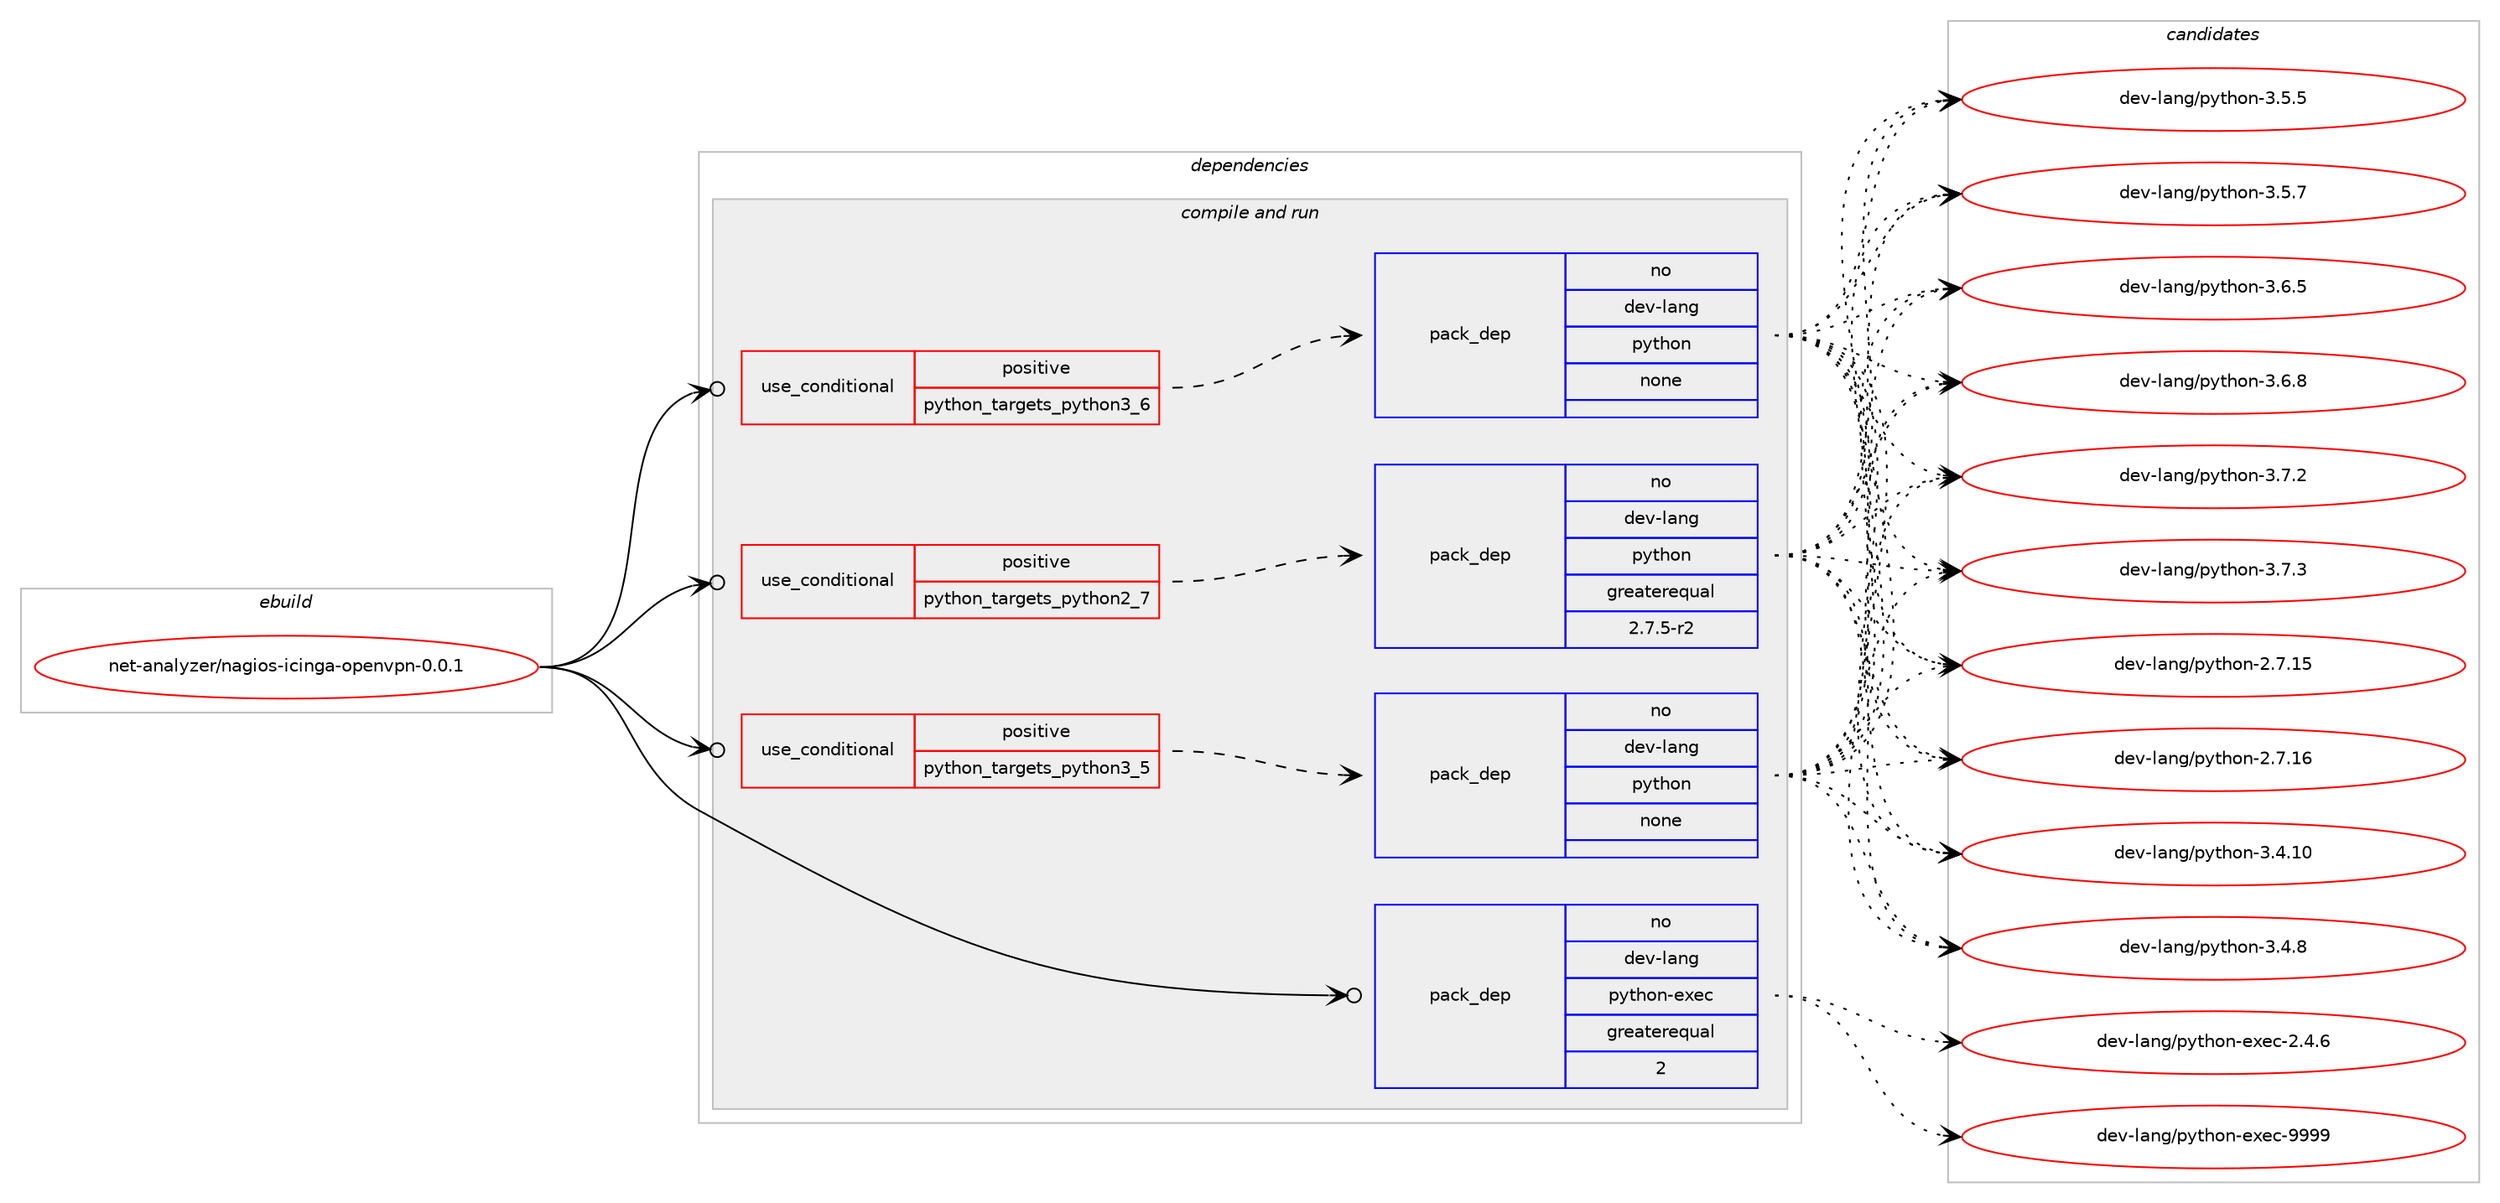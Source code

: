digraph prolog {

# *************
# Graph options
# *************

newrank=true;
concentrate=true;
compound=true;
graph [rankdir=LR,fontname=Helvetica,fontsize=10,ranksep=1.5];#, ranksep=2.5, nodesep=0.2];
edge  [arrowhead=vee];
node  [fontname=Helvetica,fontsize=10];

# **********
# The ebuild
# **********

subgraph cluster_leftcol {
color=gray;
rank=same;
label=<<i>ebuild</i>>;
id [label="net-analyzer/nagios-icinga-openvpn-0.0.1", color=red, width=4, href="../net-analyzer/nagios-icinga-openvpn-0.0.1.svg"];
}

# ****************
# The dependencies
# ****************

subgraph cluster_midcol {
color=gray;
label=<<i>dependencies</i>>;
subgraph cluster_compile {
fillcolor="#eeeeee";
style=filled;
label=<<i>compile</i>>;
}
subgraph cluster_compileandrun {
fillcolor="#eeeeee";
style=filled;
label=<<i>compile and run</i>>;
subgraph cond107 {
dependency986 [label=<<TABLE BORDER="0" CELLBORDER="1" CELLSPACING="0" CELLPADDING="4"><TR><TD ROWSPAN="3" CELLPADDING="10">use_conditional</TD></TR><TR><TD>positive</TD></TR><TR><TD>python_targets_python2_7</TD></TR></TABLE>>, shape=none, color=red];
subgraph pack859 {
dependency987 [label=<<TABLE BORDER="0" CELLBORDER="1" CELLSPACING="0" CELLPADDING="4" WIDTH="220"><TR><TD ROWSPAN="6" CELLPADDING="30">pack_dep</TD></TR><TR><TD WIDTH="110">no</TD></TR><TR><TD>dev-lang</TD></TR><TR><TD>python</TD></TR><TR><TD>greaterequal</TD></TR><TR><TD>2.7.5-r2</TD></TR></TABLE>>, shape=none, color=blue];
}
dependency986:e -> dependency987:w [weight=20,style="dashed",arrowhead="vee"];
}
id:e -> dependency986:w [weight=20,style="solid",arrowhead="odotvee"];
subgraph cond108 {
dependency988 [label=<<TABLE BORDER="0" CELLBORDER="1" CELLSPACING="0" CELLPADDING="4"><TR><TD ROWSPAN="3" CELLPADDING="10">use_conditional</TD></TR><TR><TD>positive</TD></TR><TR><TD>python_targets_python3_5</TD></TR></TABLE>>, shape=none, color=red];
subgraph pack860 {
dependency989 [label=<<TABLE BORDER="0" CELLBORDER="1" CELLSPACING="0" CELLPADDING="4" WIDTH="220"><TR><TD ROWSPAN="6" CELLPADDING="30">pack_dep</TD></TR><TR><TD WIDTH="110">no</TD></TR><TR><TD>dev-lang</TD></TR><TR><TD>python</TD></TR><TR><TD>none</TD></TR><TR><TD></TD></TR></TABLE>>, shape=none, color=blue];
}
dependency988:e -> dependency989:w [weight=20,style="dashed",arrowhead="vee"];
}
id:e -> dependency988:w [weight=20,style="solid",arrowhead="odotvee"];
subgraph cond109 {
dependency990 [label=<<TABLE BORDER="0" CELLBORDER="1" CELLSPACING="0" CELLPADDING="4"><TR><TD ROWSPAN="3" CELLPADDING="10">use_conditional</TD></TR><TR><TD>positive</TD></TR><TR><TD>python_targets_python3_6</TD></TR></TABLE>>, shape=none, color=red];
subgraph pack861 {
dependency991 [label=<<TABLE BORDER="0" CELLBORDER="1" CELLSPACING="0" CELLPADDING="4" WIDTH="220"><TR><TD ROWSPAN="6" CELLPADDING="30">pack_dep</TD></TR><TR><TD WIDTH="110">no</TD></TR><TR><TD>dev-lang</TD></TR><TR><TD>python</TD></TR><TR><TD>none</TD></TR><TR><TD></TD></TR></TABLE>>, shape=none, color=blue];
}
dependency990:e -> dependency991:w [weight=20,style="dashed",arrowhead="vee"];
}
id:e -> dependency990:w [weight=20,style="solid",arrowhead="odotvee"];
subgraph pack862 {
dependency992 [label=<<TABLE BORDER="0" CELLBORDER="1" CELLSPACING="0" CELLPADDING="4" WIDTH="220"><TR><TD ROWSPAN="6" CELLPADDING="30">pack_dep</TD></TR><TR><TD WIDTH="110">no</TD></TR><TR><TD>dev-lang</TD></TR><TR><TD>python-exec</TD></TR><TR><TD>greaterequal</TD></TR><TR><TD>2</TD></TR></TABLE>>, shape=none, color=blue];
}
id:e -> dependency992:w [weight=20,style="solid",arrowhead="odotvee"];
}
subgraph cluster_run {
fillcolor="#eeeeee";
style=filled;
label=<<i>run</i>>;
}
}

# **************
# The candidates
# **************

subgraph cluster_choices {
rank=same;
color=gray;
label=<<i>candidates</i>>;

subgraph choice859 {
color=black;
nodesep=1;
choice10010111845108971101034711212111610411111045504655464953 [label="dev-lang/python-2.7.15", color=red, width=4,href="../dev-lang/python-2.7.15.svg"];
choice10010111845108971101034711212111610411111045504655464954 [label="dev-lang/python-2.7.16", color=red, width=4,href="../dev-lang/python-2.7.16.svg"];
choice10010111845108971101034711212111610411111045514652464948 [label="dev-lang/python-3.4.10", color=red, width=4,href="../dev-lang/python-3.4.10.svg"];
choice100101118451089711010347112121116104111110455146524656 [label="dev-lang/python-3.4.8", color=red, width=4,href="../dev-lang/python-3.4.8.svg"];
choice100101118451089711010347112121116104111110455146534653 [label="dev-lang/python-3.5.5", color=red, width=4,href="../dev-lang/python-3.5.5.svg"];
choice100101118451089711010347112121116104111110455146534655 [label="dev-lang/python-3.5.7", color=red, width=4,href="../dev-lang/python-3.5.7.svg"];
choice100101118451089711010347112121116104111110455146544653 [label="dev-lang/python-3.6.5", color=red, width=4,href="../dev-lang/python-3.6.5.svg"];
choice100101118451089711010347112121116104111110455146544656 [label="dev-lang/python-3.6.8", color=red, width=4,href="../dev-lang/python-3.6.8.svg"];
choice100101118451089711010347112121116104111110455146554650 [label="dev-lang/python-3.7.2", color=red, width=4,href="../dev-lang/python-3.7.2.svg"];
choice100101118451089711010347112121116104111110455146554651 [label="dev-lang/python-3.7.3", color=red, width=4,href="../dev-lang/python-3.7.3.svg"];
dependency987:e -> choice10010111845108971101034711212111610411111045504655464953:w [style=dotted,weight="100"];
dependency987:e -> choice10010111845108971101034711212111610411111045504655464954:w [style=dotted,weight="100"];
dependency987:e -> choice10010111845108971101034711212111610411111045514652464948:w [style=dotted,weight="100"];
dependency987:e -> choice100101118451089711010347112121116104111110455146524656:w [style=dotted,weight="100"];
dependency987:e -> choice100101118451089711010347112121116104111110455146534653:w [style=dotted,weight="100"];
dependency987:e -> choice100101118451089711010347112121116104111110455146534655:w [style=dotted,weight="100"];
dependency987:e -> choice100101118451089711010347112121116104111110455146544653:w [style=dotted,weight="100"];
dependency987:e -> choice100101118451089711010347112121116104111110455146544656:w [style=dotted,weight="100"];
dependency987:e -> choice100101118451089711010347112121116104111110455146554650:w [style=dotted,weight="100"];
dependency987:e -> choice100101118451089711010347112121116104111110455146554651:w [style=dotted,weight="100"];
}
subgraph choice860 {
color=black;
nodesep=1;
choice10010111845108971101034711212111610411111045504655464953 [label="dev-lang/python-2.7.15", color=red, width=4,href="../dev-lang/python-2.7.15.svg"];
choice10010111845108971101034711212111610411111045504655464954 [label="dev-lang/python-2.7.16", color=red, width=4,href="../dev-lang/python-2.7.16.svg"];
choice10010111845108971101034711212111610411111045514652464948 [label="dev-lang/python-3.4.10", color=red, width=4,href="../dev-lang/python-3.4.10.svg"];
choice100101118451089711010347112121116104111110455146524656 [label="dev-lang/python-3.4.8", color=red, width=4,href="../dev-lang/python-3.4.8.svg"];
choice100101118451089711010347112121116104111110455146534653 [label="dev-lang/python-3.5.5", color=red, width=4,href="../dev-lang/python-3.5.5.svg"];
choice100101118451089711010347112121116104111110455146534655 [label="dev-lang/python-3.5.7", color=red, width=4,href="../dev-lang/python-3.5.7.svg"];
choice100101118451089711010347112121116104111110455146544653 [label="dev-lang/python-3.6.5", color=red, width=4,href="../dev-lang/python-3.6.5.svg"];
choice100101118451089711010347112121116104111110455146544656 [label="dev-lang/python-3.6.8", color=red, width=4,href="../dev-lang/python-3.6.8.svg"];
choice100101118451089711010347112121116104111110455146554650 [label="dev-lang/python-3.7.2", color=red, width=4,href="../dev-lang/python-3.7.2.svg"];
choice100101118451089711010347112121116104111110455146554651 [label="dev-lang/python-3.7.3", color=red, width=4,href="../dev-lang/python-3.7.3.svg"];
dependency989:e -> choice10010111845108971101034711212111610411111045504655464953:w [style=dotted,weight="100"];
dependency989:e -> choice10010111845108971101034711212111610411111045504655464954:w [style=dotted,weight="100"];
dependency989:e -> choice10010111845108971101034711212111610411111045514652464948:w [style=dotted,weight="100"];
dependency989:e -> choice100101118451089711010347112121116104111110455146524656:w [style=dotted,weight="100"];
dependency989:e -> choice100101118451089711010347112121116104111110455146534653:w [style=dotted,weight="100"];
dependency989:e -> choice100101118451089711010347112121116104111110455146534655:w [style=dotted,weight="100"];
dependency989:e -> choice100101118451089711010347112121116104111110455146544653:w [style=dotted,weight="100"];
dependency989:e -> choice100101118451089711010347112121116104111110455146544656:w [style=dotted,weight="100"];
dependency989:e -> choice100101118451089711010347112121116104111110455146554650:w [style=dotted,weight="100"];
dependency989:e -> choice100101118451089711010347112121116104111110455146554651:w [style=dotted,weight="100"];
}
subgraph choice861 {
color=black;
nodesep=1;
choice10010111845108971101034711212111610411111045504655464953 [label="dev-lang/python-2.7.15", color=red, width=4,href="../dev-lang/python-2.7.15.svg"];
choice10010111845108971101034711212111610411111045504655464954 [label="dev-lang/python-2.7.16", color=red, width=4,href="../dev-lang/python-2.7.16.svg"];
choice10010111845108971101034711212111610411111045514652464948 [label="dev-lang/python-3.4.10", color=red, width=4,href="../dev-lang/python-3.4.10.svg"];
choice100101118451089711010347112121116104111110455146524656 [label="dev-lang/python-3.4.8", color=red, width=4,href="../dev-lang/python-3.4.8.svg"];
choice100101118451089711010347112121116104111110455146534653 [label="dev-lang/python-3.5.5", color=red, width=4,href="../dev-lang/python-3.5.5.svg"];
choice100101118451089711010347112121116104111110455146534655 [label="dev-lang/python-3.5.7", color=red, width=4,href="../dev-lang/python-3.5.7.svg"];
choice100101118451089711010347112121116104111110455146544653 [label="dev-lang/python-3.6.5", color=red, width=4,href="../dev-lang/python-3.6.5.svg"];
choice100101118451089711010347112121116104111110455146544656 [label="dev-lang/python-3.6.8", color=red, width=4,href="../dev-lang/python-3.6.8.svg"];
choice100101118451089711010347112121116104111110455146554650 [label="dev-lang/python-3.7.2", color=red, width=4,href="../dev-lang/python-3.7.2.svg"];
choice100101118451089711010347112121116104111110455146554651 [label="dev-lang/python-3.7.3", color=red, width=4,href="../dev-lang/python-3.7.3.svg"];
dependency991:e -> choice10010111845108971101034711212111610411111045504655464953:w [style=dotted,weight="100"];
dependency991:e -> choice10010111845108971101034711212111610411111045504655464954:w [style=dotted,weight="100"];
dependency991:e -> choice10010111845108971101034711212111610411111045514652464948:w [style=dotted,weight="100"];
dependency991:e -> choice100101118451089711010347112121116104111110455146524656:w [style=dotted,weight="100"];
dependency991:e -> choice100101118451089711010347112121116104111110455146534653:w [style=dotted,weight="100"];
dependency991:e -> choice100101118451089711010347112121116104111110455146534655:w [style=dotted,weight="100"];
dependency991:e -> choice100101118451089711010347112121116104111110455146544653:w [style=dotted,weight="100"];
dependency991:e -> choice100101118451089711010347112121116104111110455146544656:w [style=dotted,weight="100"];
dependency991:e -> choice100101118451089711010347112121116104111110455146554650:w [style=dotted,weight="100"];
dependency991:e -> choice100101118451089711010347112121116104111110455146554651:w [style=dotted,weight="100"];
}
subgraph choice862 {
color=black;
nodesep=1;
choice1001011184510897110103471121211161041111104510112010199455046524654 [label="dev-lang/python-exec-2.4.6", color=red, width=4,href="../dev-lang/python-exec-2.4.6.svg"];
choice10010111845108971101034711212111610411111045101120101994557575757 [label="dev-lang/python-exec-9999", color=red, width=4,href="../dev-lang/python-exec-9999.svg"];
dependency992:e -> choice1001011184510897110103471121211161041111104510112010199455046524654:w [style=dotted,weight="100"];
dependency992:e -> choice10010111845108971101034711212111610411111045101120101994557575757:w [style=dotted,weight="100"];
}
}

}
